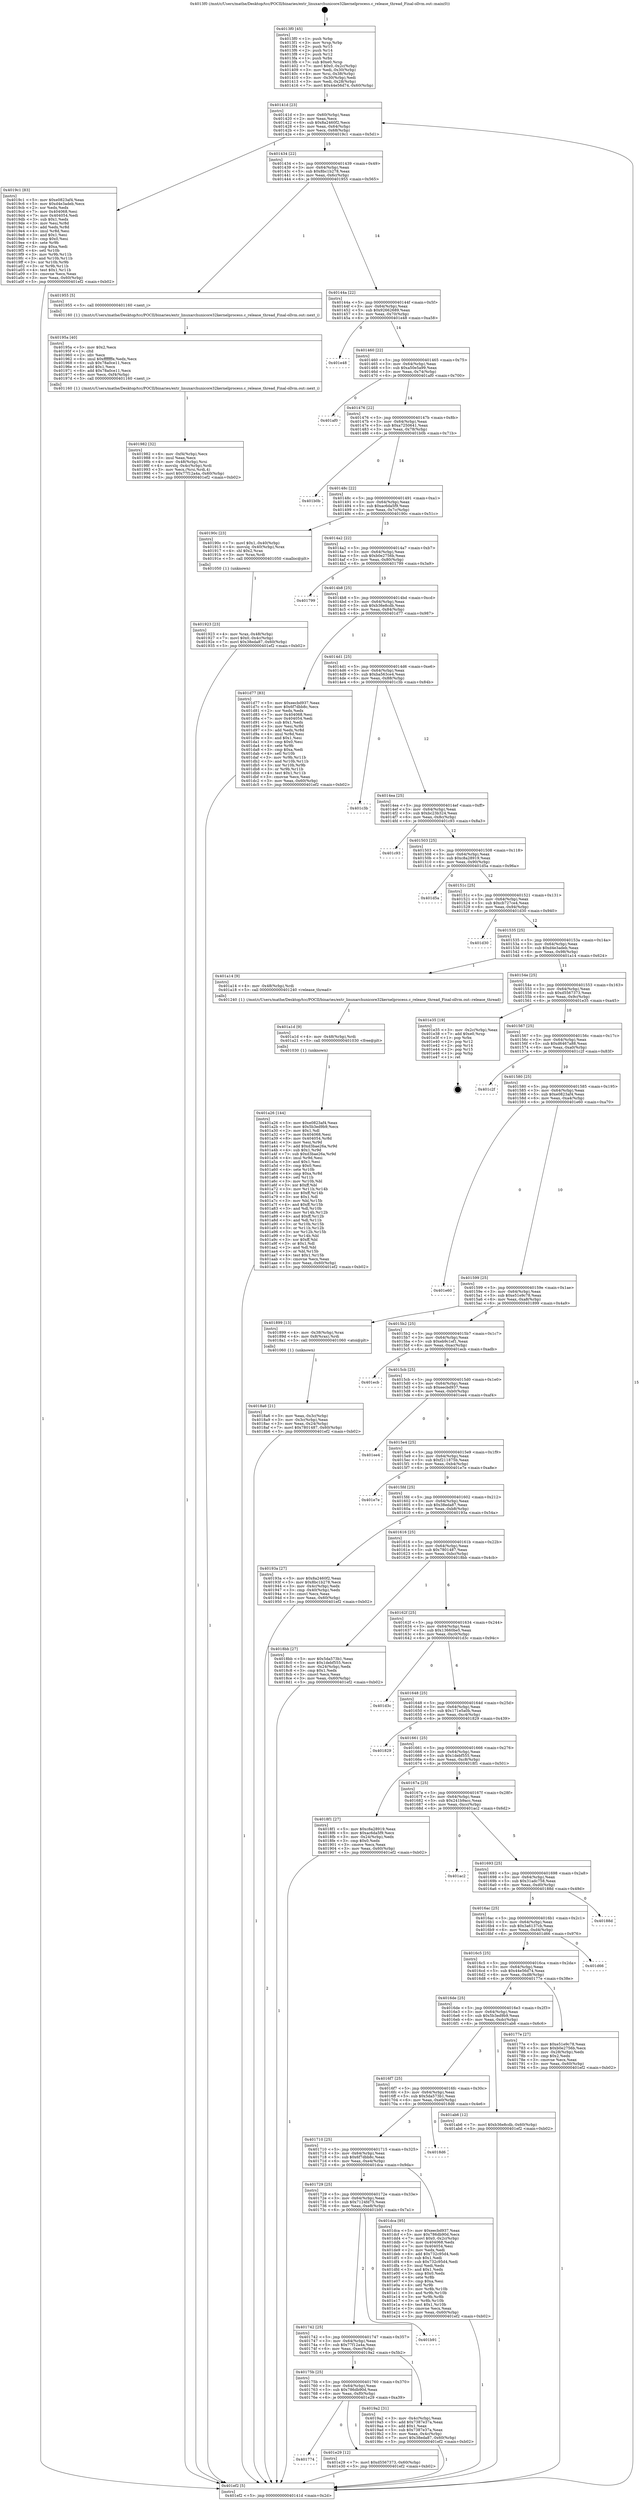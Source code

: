 digraph "0x4013f0" {
  label = "0x4013f0 (/mnt/c/Users/mathe/Desktop/tcc/POCII/binaries/extr_linuxarchunicore32kernelprocess.c_release_thread_Final-ollvm.out::main(0))"
  labelloc = "t"
  node[shape=record]

  Entry [label="",width=0.3,height=0.3,shape=circle,fillcolor=black,style=filled]
  "0x40141d" [label="{
     0x40141d [23]\l
     | [instrs]\l
     &nbsp;&nbsp;0x40141d \<+3\>: mov -0x60(%rbp),%eax\l
     &nbsp;&nbsp;0x401420 \<+2\>: mov %eax,%ecx\l
     &nbsp;&nbsp;0x401422 \<+6\>: sub $0x8a2460f2,%ecx\l
     &nbsp;&nbsp;0x401428 \<+3\>: mov %eax,-0x64(%rbp)\l
     &nbsp;&nbsp;0x40142b \<+3\>: mov %ecx,-0x68(%rbp)\l
     &nbsp;&nbsp;0x40142e \<+6\>: je 00000000004019c1 \<main+0x5d1\>\l
  }"]
  "0x4019c1" [label="{
     0x4019c1 [83]\l
     | [instrs]\l
     &nbsp;&nbsp;0x4019c1 \<+5\>: mov $0xe0823af4,%eax\l
     &nbsp;&nbsp;0x4019c6 \<+5\>: mov $0xd4e3adeb,%ecx\l
     &nbsp;&nbsp;0x4019cb \<+2\>: xor %edx,%edx\l
     &nbsp;&nbsp;0x4019cd \<+7\>: mov 0x404068,%esi\l
     &nbsp;&nbsp;0x4019d4 \<+7\>: mov 0x404054,%edi\l
     &nbsp;&nbsp;0x4019db \<+3\>: sub $0x1,%edx\l
     &nbsp;&nbsp;0x4019de \<+3\>: mov %esi,%r8d\l
     &nbsp;&nbsp;0x4019e1 \<+3\>: add %edx,%r8d\l
     &nbsp;&nbsp;0x4019e4 \<+4\>: imul %r8d,%esi\l
     &nbsp;&nbsp;0x4019e8 \<+3\>: and $0x1,%esi\l
     &nbsp;&nbsp;0x4019eb \<+3\>: cmp $0x0,%esi\l
     &nbsp;&nbsp;0x4019ee \<+4\>: sete %r9b\l
     &nbsp;&nbsp;0x4019f2 \<+3\>: cmp $0xa,%edi\l
     &nbsp;&nbsp;0x4019f5 \<+4\>: setl %r10b\l
     &nbsp;&nbsp;0x4019f9 \<+3\>: mov %r9b,%r11b\l
     &nbsp;&nbsp;0x4019fc \<+3\>: and %r10b,%r11b\l
     &nbsp;&nbsp;0x4019ff \<+3\>: xor %r10b,%r9b\l
     &nbsp;&nbsp;0x401a02 \<+3\>: or %r9b,%r11b\l
     &nbsp;&nbsp;0x401a05 \<+4\>: test $0x1,%r11b\l
     &nbsp;&nbsp;0x401a09 \<+3\>: cmovne %ecx,%eax\l
     &nbsp;&nbsp;0x401a0c \<+3\>: mov %eax,-0x60(%rbp)\l
     &nbsp;&nbsp;0x401a0f \<+5\>: jmp 0000000000401ef2 \<main+0xb02\>\l
  }"]
  "0x401434" [label="{
     0x401434 [22]\l
     | [instrs]\l
     &nbsp;&nbsp;0x401434 \<+5\>: jmp 0000000000401439 \<main+0x49\>\l
     &nbsp;&nbsp;0x401439 \<+3\>: mov -0x64(%rbp),%eax\l
     &nbsp;&nbsp;0x40143c \<+5\>: sub $0x8bc1b278,%eax\l
     &nbsp;&nbsp;0x401441 \<+3\>: mov %eax,-0x6c(%rbp)\l
     &nbsp;&nbsp;0x401444 \<+6\>: je 0000000000401955 \<main+0x565\>\l
  }"]
  Exit [label="",width=0.3,height=0.3,shape=circle,fillcolor=black,style=filled,peripheries=2]
  "0x401955" [label="{
     0x401955 [5]\l
     | [instrs]\l
     &nbsp;&nbsp;0x401955 \<+5\>: call 0000000000401160 \<next_i\>\l
     | [calls]\l
     &nbsp;&nbsp;0x401160 \{1\} (/mnt/c/Users/mathe/Desktop/tcc/POCII/binaries/extr_linuxarchunicore32kernelprocess.c_release_thread_Final-ollvm.out::next_i)\l
  }"]
  "0x40144a" [label="{
     0x40144a [22]\l
     | [instrs]\l
     &nbsp;&nbsp;0x40144a \<+5\>: jmp 000000000040144f \<main+0x5f\>\l
     &nbsp;&nbsp;0x40144f \<+3\>: mov -0x64(%rbp),%eax\l
     &nbsp;&nbsp;0x401452 \<+5\>: sub $0x92662689,%eax\l
     &nbsp;&nbsp;0x401457 \<+3\>: mov %eax,-0x70(%rbp)\l
     &nbsp;&nbsp;0x40145a \<+6\>: je 0000000000401e48 \<main+0xa58\>\l
  }"]
  "0x401774" [label="{
     0x401774\l
  }", style=dashed]
  "0x401e48" [label="{
     0x401e48\l
  }", style=dashed]
  "0x401460" [label="{
     0x401460 [22]\l
     | [instrs]\l
     &nbsp;&nbsp;0x401460 \<+5\>: jmp 0000000000401465 \<main+0x75\>\l
     &nbsp;&nbsp;0x401465 \<+3\>: mov -0x64(%rbp),%eax\l
     &nbsp;&nbsp;0x401468 \<+5\>: sub $0xa50e5a99,%eax\l
     &nbsp;&nbsp;0x40146d \<+3\>: mov %eax,-0x74(%rbp)\l
     &nbsp;&nbsp;0x401470 \<+6\>: je 0000000000401af0 \<main+0x700\>\l
  }"]
  "0x401e29" [label="{
     0x401e29 [12]\l
     | [instrs]\l
     &nbsp;&nbsp;0x401e29 \<+7\>: movl $0xd5567373,-0x60(%rbp)\l
     &nbsp;&nbsp;0x401e30 \<+5\>: jmp 0000000000401ef2 \<main+0xb02\>\l
  }"]
  "0x401af0" [label="{
     0x401af0\l
  }", style=dashed]
  "0x401476" [label="{
     0x401476 [22]\l
     | [instrs]\l
     &nbsp;&nbsp;0x401476 \<+5\>: jmp 000000000040147b \<main+0x8b\>\l
     &nbsp;&nbsp;0x40147b \<+3\>: mov -0x64(%rbp),%eax\l
     &nbsp;&nbsp;0x40147e \<+5\>: sub $0xa7250641,%eax\l
     &nbsp;&nbsp;0x401483 \<+3\>: mov %eax,-0x78(%rbp)\l
     &nbsp;&nbsp;0x401486 \<+6\>: je 0000000000401b0b \<main+0x71b\>\l
  }"]
  "0x401a26" [label="{
     0x401a26 [144]\l
     | [instrs]\l
     &nbsp;&nbsp;0x401a26 \<+5\>: mov $0xe0823af4,%eax\l
     &nbsp;&nbsp;0x401a2b \<+5\>: mov $0x5b3ed9b9,%ecx\l
     &nbsp;&nbsp;0x401a30 \<+2\>: mov $0x1,%dl\l
     &nbsp;&nbsp;0x401a32 \<+7\>: mov 0x404068,%esi\l
     &nbsp;&nbsp;0x401a39 \<+8\>: mov 0x404054,%r8d\l
     &nbsp;&nbsp;0x401a41 \<+3\>: mov %esi,%r9d\l
     &nbsp;&nbsp;0x401a44 \<+7\>: add $0xd3bae26a,%r9d\l
     &nbsp;&nbsp;0x401a4b \<+4\>: sub $0x1,%r9d\l
     &nbsp;&nbsp;0x401a4f \<+7\>: sub $0xd3bae26a,%r9d\l
     &nbsp;&nbsp;0x401a56 \<+4\>: imul %r9d,%esi\l
     &nbsp;&nbsp;0x401a5a \<+3\>: and $0x1,%esi\l
     &nbsp;&nbsp;0x401a5d \<+3\>: cmp $0x0,%esi\l
     &nbsp;&nbsp;0x401a60 \<+4\>: sete %r10b\l
     &nbsp;&nbsp;0x401a64 \<+4\>: cmp $0xa,%r8d\l
     &nbsp;&nbsp;0x401a68 \<+4\>: setl %r11b\l
     &nbsp;&nbsp;0x401a6c \<+3\>: mov %r10b,%bl\l
     &nbsp;&nbsp;0x401a6f \<+3\>: xor $0xff,%bl\l
     &nbsp;&nbsp;0x401a72 \<+3\>: mov %r11b,%r14b\l
     &nbsp;&nbsp;0x401a75 \<+4\>: xor $0xff,%r14b\l
     &nbsp;&nbsp;0x401a79 \<+3\>: xor $0x1,%dl\l
     &nbsp;&nbsp;0x401a7c \<+3\>: mov %bl,%r15b\l
     &nbsp;&nbsp;0x401a7f \<+4\>: and $0xff,%r15b\l
     &nbsp;&nbsp;0x401a83 \<+3\>: and %dl,%r10b\l
     &nbsp;&nbsp;0x401a86 \<+3\>: mov %r14b,%r12b\l
     &nbsp;&nbsp;0x401a89 \<+4\>: and $0xff,%r12b\l
     &nbsp;&nbsp;0x401a8d \<+3\>: and %dl,%r11b\l
     &nbsp;&nbsp;0x401a90 \<+3\>: or %r10b,%r15b\l
     &nbsp;&nbsp;0x401a93 \<+3\>: or %r11b,%r12b\l
     &nbsp;&nbsp;0x401a96 \<+3\>: xor %r12b,%r15b\l
     &nbsp;&nbsp;0x401a99 \<+3\>: or %r14b,%bl\l
     &nbsp;&nbsp;0x401a9c \<+3\>: xor $0xff,%bl\l
     &nbsp;&nbsp;0x401a9f \<+3\>: or $0x1,%dl\l
     &nbsp;&nbsp;0x401aa2 \<+2\>: and %dl,%bl\l
     &nbsp;&nbsp;0x401aa4 \<+3\>: or %bl,%r15b\l
     &nbsp;&nbsp;0x401aa7 \<+4\>: test $0x1,%r15b\l
     &nbsp;&nbsp;0x401aab \<+3\>: cmovne %ecx,%eax\l
     &nbsp;&nbsp;0x401aae \<+3\>: mov %eax,-0x60(%rbp)\l
     &nbsp;&nbsp;0x401ab1 \<+5\>: jmp 0000000000401ef2 \<main+0xb02\>\l
  }"]
  "0x401b0b" [label="{
     0x401b0b\l
  }", style=dashed]
  "0x40148c" [label="{
     0x40148c [22]\l
     | [instrs]\l
     &nbsp;&nbsp;0x40148c \<+5\>: jmp 0000000000401491 \<main+0xa1\>\l
     &nbsp;&nbsp;0x401491 \<+3\>: mov -0x64(%rbp),%eax\l
     &nbsp;&nbsp;0x401494 \<+5\>: sub $0xac6da5f9,%eax\l
     &nbsp;&nbsp;0x401499 \<+3\>: mov %eax,-0x7c(%rbp)\l
     &nbsp;&nbsp;0x40149c \<+6\>: je 000000000040190c \<main+0x51c\>\l
  }"]
  "0x401a1d" [label="{
     0x401a1d [9]\l
     | [instrs]\l
     &nbsp;&nbsp;0x401a1d \<+4\>: mov -0x48(%rbp),%rdi\l
     &nbsp;&nbsp;0x401a21 \<+5\>: call 0000000000401030 \<free@plt\>\l
     | [calls]\l
     &nbsp;&nbsp;0x401030 \{1\} (unknown)\l
  }"]
  "0x40190c" [label="{
     0x40190c [23]\l
     | [instrs]\l
     &nbsp;&nbsp;0x40190c \<+7\>: movl $0x1,-0x40(%rbp)\l
     &nbsp;&nbsp;0x401913 \<+4\>: movslq -0x40(%rbp),%rax\l
     &nbsp;&nbsp;0x401917 \<+4\>: shl $0x2,%rax\l
     &nbsp;&nbsp;0x40191b \<+3\>: mov %rax,%rdi\l
     &nbsp;&nbsp;0x40191e \<+5\>: call 0000000000401050 \<malloc@plt\>\l
     | [calls]\l
     &nbsp;&nbsp;0x401050 \{1\} (unknown)\l
  }"]
  "0x4014a2" [label="{
     0x4014a2 [22]\l
     | [instrs]\l
     &nbsp;&nbsp;0x4014a2 \<+5\>: jmp 00000000004014a7 \<main+0xb7\>\l
     &nbsp;&nbsp;0x4014a7 \<+3\>: mov -0x64(%rbp),%eax\l
     &nbsp;&nbsp;0x4014aa \<+5\>: sub $0xb0e2756b,%eax\l
     &nbsp;&nbsp;0x4014af \<+3\>: mov %eax,-0x80(%rbp)\l
     &nbsp;&nbsp;0x4014b2 \<+6\>: je 0000000000401799 \<main+0x3a9\>\l
  }"]
  "0x40175b" [label="{
     0x40175b [25]\l
     | [instrs]\l
     &nbsp;&nbsp;0x40175b \<+5\>: jmp 0000000000401760 \<main+0x370\>\l
     &nbsp;&nbsp;0x401760 \<+3\>: mov -0x64(%rbp),%eax\l
     &nbsp;&nbsp;0x401763 \<+5\>: sub $0x786db90d,%eax\l
     &nbsp;&nbsp;0x401768 \<+6\>: mov %eax,-0xf0(%rbp)\l
     &nbsp;&nbsp;0x40176e \<+6\>: je 0000000000401e29 \<main+0xa39\>\l
  }"]
  "0x401799" [label="{
     0x401799\l
  }", style=dashed]
  "0x4014b8" [label="{
     0x4014b8 [25]\l
     | [instrs]\l
     &nbsp;&nbsp;0x4014b8 \<+5\>: jmp 00000000004014bd \<main+0xcd\>\l
     &nbsp;&nbsp;0x4014bd \<+3\>: mov -0x64(%rbp),%eax\l
     &nbsp;&nbsp;0x4014c0 \<+5\>: sub $0xb36e8cdb,%eax\l
     &nbsp;&nbsp;0x4014c5 \<+6\>: mov %eax,-0x84(%rbp)\l
     &nbsp;&nbsp;0x4014cb \<+6\>: je 0000000000401d77 \<main+0x987\>\l
  }"]
  "0x4019a2" [label="{
     0x4019a2 [31]\l
     | [instrs]\l
     &nbsp;&nbsp;0x4019a2 \<+3\>: mov -0x4c(%rbp),%eax\l
     &nbsp;&nbsp;0x4019a5 \<+5\>: add $0x7387e37a,%eax\l
     &nbsp;&nbsp;0x4019aa \<+3\>: add $0x1,%eax\l
     &nbsp;&nbsp;0x4019ad \<+5\>: sub $0x7387e37a,%eax\l
     &nbsp;&nbsp;0x4019b2 \<+3\>: mov %eax,-0x4c(%rbp)\l
     &nbsp;&nbsp;0x4019b5 \<+7\>: movl $0x38eda87,-0x60(%rbp)\l
     &nbsp;&nbsp;0x4019bc \<+5\>: jmp 0000000000401ef2 \<main+0xb02\>\l
  }"]
  "0x401d77" [label="{
     0x401d77 [83]\l
     | [instrs]\l
     &nbsp;&nbsp;0x401d77 \<+5\>: mov $0xeecbd937,%eax\l
     &nbsp;&nbsp;0x401d7c \<+5\>: mov $0x6f7dbb8c,%ecx\l
     &nbsp;&nbsp;0x401d81 \<+2\>: xor %edx,%edx\l
     &nbsp;&nbsp;0x401d83 \<+7\>: mov 0x404068,%esi\l
     &nbsp;&nbsp;0x401d8a \<+7\>: mov 0x404054,%edi\l
     &nbsp;&nbsp;0x401d91 \<+3\>: sub $0x1,%edx\l
     &nbsp;&nbsp;0x401d94 \<+3\>: mov %esi,%r8d\l
     &nbsp;&nbsp;0x401d97 \<+3\>: add %edx,%r8d\l
     &nbsp;&nbsp;0x401d9a \<+4\>: imul %r8d,%esi\l
     &nbsp;&nbsp;0x401d9e \<+3\>: and $0x1,%esi\l
     &nbsp;&nbsp;0x401da1 \<+3\>: cmp $0x0,%esi\l
     &nbsp;&nbsp;0x401da4 \<+4\>: sete %r9b\l
     &nbsp;&nbsp;0x401da8 \<+3\>: cmp $0xa,%edi\l
     &nbsp;&nbsp;0x401dab \<+4\>: setl %r10b\l
     &nbsp;&nbsp;0x401daf \<+3\>: mov %r9b,%r11b\l
     &nbsp;&nbsp;0x401db2 \<+3\>: and %r10b,%r11b\l
     &nbsp;&nbsp;0x401db5 \<+3\>: xor %r10b,%r9b\l
     &nbsp;&nbsp;0x401db8 \<+3\>: or %r9b,%r11b\l
     &nbsp;&nbsp;0x401dbb \<+4\>: test $0x1,%r11b\l
     &nbsp;&nbsp;0x401dbf \<+3\>: cmovne %ecx,%eax\l
     &nbsp;&nbsp;0x401dc2 \<+3\>: mov %eax,-0x60(%rbp)\l
     &nbsp;&nbsp;0x401dc5 \<+5\>: jmp 0000000000401ef2 \<main+0xb02\>\l
  }"]
  "0x4014d1" [label="{
     0x4014d1 [25]\l
     | [instrs]\l
     &nbsp;&nbsp;0x4014d1 \<+5\>: jmp 00000000004014d6 \<main+0xe6\>\l
     &nbsp;&nbsp;0x4014d6 \<+3\>: mov -0x64(%rbp),%eax\l
     &nbsp;&nbsp;0x4014d9 \<+5\>: sub $0xba563ce4,%eax\l
     &nbsp;&nbsp;0x4014de \<+6\>: mov %eax,-0x88(%rbp)\l
     &nbsp;&nbsp;0x4014e4 \<+6\>: je 0000000000401c3b \<main+0x84b\>\l
  }"]
  "0x401742" [label="{
     0x401742 [25]\l
     | [instrs]\l
     &nbsp;&nbsp;0x401742 \<+5\>: jmp 0000000000401747 \<main+0x357\>\l
     &nbsp;&nbsp;0x401747 \<+3\>: mov -0x64(%rbp),%eax\l
     &nbsp;&nbsp;0x40174a \<+5\>: sub $0x77f12a4a,%eax\l
     &nbsp;&nbsp;0x40174f \<+6\>: mov %eax,-0xec(%rbp)\l
     &nbsp;&nbsp;0x401755 \<+6\>: je 00000000004019a2 \<main+0x5b2\>\l
  }"]
  "0x401c3b" [label="{
     0x401c3b\l
  }", style=dashed]
  "0x4014ea" [label="{
     0x4014ea [25]\l
     | [instrs]\l
     &nbsp;&nbsp;0x4014ea \<+5\>: jmp 00000000004014ef \<main+0xff\>\l
     &nbsp;&nbsp;0x4014ef \<+3\>: mov -0x64(%rbp),%eax\l
     &nbsp;&nbsp;0x4014f2 \<+5\>: sub $0xbc23b324,%eax\l
     &nbsp;&nbsp;0x4014f7 \<+6\>: mov %eax,-0x8c(%rbp)\l
     &nbsp;&nbsp;0x4014fd \<+6\>: je 0000000000401c93 \<main+0x8a3\>\l
  }"]
  "0x401b91" [label="{
     0x401b91\l
  }", style=dashed]
  "0x401c93" [label="{
     0x401c93\l
  }", style=dashed]
  "0x401503" [label="{
     0x401503 [25]\l
     | [instrs]\l
     &nbsp;&nbsp;0x401503 \<+5\>: jmp 0000000000401508 \<main+0x118\>\l
     &nbsp;&nbsp;0x401508 \<+3\>: mov -0x64(%rbp),%eax\l
     &nbsp;&nbsp;0x40150b \<+5\>: sub $0xc8a28919,%eax\l
     &nbsp;&nbsp;0x401510 \<+6\>: mov %eax,-0x90(%rbp)\l
     &nbsp;&nbsp;0x401516 \<+6\>: je 0000000000401d5a \<main+0x96a\>\l
  }"]
  "0x401729" [label="{
     0x401729 [25]\l
     | [instrs]\l
     &nbsp;&nbsp;0x401729 \<+5\>: jmp 000000000040172e \<main+0x33e\>\l
     &nbsp;&nbsp;0x40172e \<+3\>: mov -0x64(%rbp),%eax\l
     &nbsp;&nbsp;0x401731 \<+5\>: sub $0x7124fd75,%eax\l
     &nbsp;&nbsp;0x401736 \<+6\>: mov %eax,-0xe8(%rbp)\l
     &nbsp;&nbsp;0x40173c \<+6\>: je 0000000000401b91 \<main+0x7a1\>\l
  }"]
  "0x401d5a" [label="{
     0x401d5a\l
  }", style=dashed]
  "0x40151c" [label="{
     0x40151c [25]\l
     | [instrs]\l
     &nbsp;&nbsp;0x40151c \<+5\>: jmp 0000000000401521 \<main+0x131\>\l
     &nbsp;&nbsp;0x401521 \<+3\>: mov -0x64(%rbp),%eax\l
     &nbsp;&nbsp;0x401524 \<+5\>: sub $0xcb727ce4,%eax\l
     &nbsp;&nbsp;0x401529 \<+6\>: mov %eax,-0x94(%rbp)\l
     &nbsp;&nbsp;0x40152f \<+6\>: je 0000000000401d30 \<main+0x940\>\l
  }"]
  "0x401dca" [label="{
     0x401dca [95]\l
     | [instrs]\l
     &nbsp;&nbsp;0x401dca \<+5\>: mov $0xeecbd937,%eax\l
     &nbsp;&nbsp;0x401dcf \<+5\>: mov $0x786db90d,%ecx\l
     &nbsp;&nbsp;0x401dd4 \<+7\>: movl $0x0,-0x2c(%rbp)\l
     &nbsp;&nbsp;0x401ddb \<+7\>: mov 0x404068,%edx\l
     &nbsp;&nbsp;0x401de2 \<+7\>: mov 0x404054,%esi\l
     &nbsp;&nbsp;0x401de9 \<+2\>: mov %edx,%edi\l
     &nbsp;&nbsp;0x401deb \<+6\>: add $0x732c95d4,%edi\l
     &nbsp;&nbsp;0x401df1 \<+3\>: sub $0x1,%edi\l
     &nbsp;&nbsp;0x401df4 \<+6\>: sub $0x732c95d4,%edi\l
     &nbsp;&nbsp;0x401dfa \<+3\>: imul %edi,%edx\l
     &nbsp;&nbsp;0x401dfd \<+3\>: and $0x1,%edx\l
     &nbsp;&nbsp;0x401e00 \<+3\>: cmp $0x0,%edx\l
     &nbsp;&nbsp;0x401e03 \<+4\>: sete %r8b\l
     &nbsp;&nbsp;0x401e07 \<+3\>: cmp $0xa,%esi\l
     &nbsp;&nbsp;0x401e0a \<+4\>: setl %r9b\l
     &nbsp;&nbsp;0x401e0e \<+3\>: mov %r8b,%r10b\l
     &nbsp;&nbsp;0x401e11 \<+3\>: and %r9b,%r10b\l
     &nbsp;&nbsp;0x401e14 \<+3\>: xor %r9b,%r8b\l
     &nbsp;&nbsp;0x401e17 \<+3\>: or %r8b,%r10b\l
     &nbsp;&nbsp;0x401e1a \<+4\>: test $0x1,%r10b\l
     &nbsp;&nbsp;0x401e1e \<+3\>: cmovne %ecx,%eax\l
     &nbsp;&nbsp;0x401e21 \<+3\>: mov %eax,-0x60(%rbp)\l
     &nbsp;&nbsp;0x401e24 \<+5\>: jmp 0000000000401ef2 \<main+0xb02\>\l
  }"]
  "0x401d30" [label="{
     0x401d30\l
  }", style=dashed]
  "0x401535" [label="{
     0x401535 [25]\l
     | [instrs]\l
     &nbsp;&nbsp;0x401535 \<+5\>: jmp 000000000040153a \<main+0x14a\>\l
     &nbsp;&nbsp;0x40153a \<+3\>: mov -0x64(%rbp),%eax\l
     &nbsp;&nbsp;0x40153d \<+5\>: sub $0xd4e3adeb,%eax\l
     &nbsp;&nbsp;0x401542 \<+6\>: mov %eax,-0x98(%rbp)\l
     &nbsp;&nbsp;0x401548 \<+6\>: je 0000000000401a14 \<main+0x624\>\l
  }"]
  "0x401710" [label="{
     0x401710 [25]\l
     | [instrs]\l
     &nbsp;&nbsp;0x401710 \<+5\>: jmp 0000000000401715 \<main+0x325\>\l
     &nbsp;&nbsp;0x401715 \<+3\>: mov -0x64(%rbp),%eax\l
     &nbsp;&nbsp;0x401718 \<+5\>: sub $0x6f7dbb8c,%eax\l
     &nbsp;&nbsp;0x40171d \<+6\>: mov %eax,-0xe4(%rbp)\l
     &nbsp;&nbsp;0x401723 \<+6\>: je 0000000000401dca \<main+0x9da\>\l
  }"]
  "0x401a14" [label="{
     0x401a14 [9]\l
     | [instrs]\l
     &nbsp;&nbsp;0x401a14 \<+4\>: mov -0x48(%rbp),%rdi\l
     &nbsp;&nbsp;0x401a18 \<+5\>: call 0000000000401240 \<release_thread\>\l
     | [calls]\l
     &nbsp;&nbsp;0x401240 \{1\} (/mnt/c/Users/mathe/Desktop/tcc/POCII/binaries/extr_linuxarchunicore32kernelprocess.c_release_thread_Final-ollvm.out::release_thread)\l
  }"]
  "0x40154e" [label="{
     0x40154e [25]\l
     | [instrs]\l
     &nbsp;&nbsp;0x40154e \<+5\>: jmp 0000000000401553 \<main+0x163\>\l
     &nbsp;&nbsp;0x401553 \<+3\>: mov -0x64(%rbp),%eax\l
     &nbsp;&nbsp;0x401556 \<+5\>: sub $0xd5567373,%eax\l
     &nbsp;&nbsp;0x40155b \<+6\>: mov %eax,-0x9c(%rbp)\l
     &nbsp;&nbsp;0x401561 \<+6\>: je 0000000000401e35 \<main+0xa45\>\l
  }"]
  "0x4018d6" [label="{
     0x4018d6\l
  }", style=dashed]
  "0x401e35" [label="{
     0x401e35 [19]\l
     | [instrs]\l
     &nbsp;&nbsp;0x401e35 \<+3\>: mov -0x2c(%rbp),%eax\l
     &nbsp;&nbsp;0x401e38 \<+7\>: add $0xe0,%rsp\l
     &nbsp;&nbsp;0x401e3f \<+1\>: pop %rbx\l
     &nbsp;&nbsp;0x401e40 \<+2\>: pop %r12\l
     &nbsp;&nbsp;0x401e42 \<+2\>: pop %r14\l
     &nbsp;&nbsp;0x401e44 \<+2\>: pop %r15\l
     &nbsp;&nbsp;0x401e46 \<+1\>: pop %rbp\l
     &nbsp;&nbsp;0x401e47 \<+1\>: ret\l
  }"]
  "0x401567" [label="{
     0x401567 [25]\l
     | [instrs]\l
     &nbsp;&nbsp;0x401567 \<+5\>: jmp 000000000040156c \<main+0x17c\>\l
     &nbsp;&nbsp;0x40156c \<+3\>: mov -0x64(%rbp),%eax\l
     &nbsp;&nbsp;0x40156f \<+5\>: sub $0xd6467a88,%eax\l
     &nbsp;&nbsp;0x401574 \<+6\>: mov %eax,-0xa0(%rbp)\l
     &nbsp;&nbsp;0x40157a \<+6\>: je 0000000000401c2f \<main+0x83f\>\l
  }"]
  "0x4016f7" [label="{
     0x4016f7 [25]\l
     | [instrs]\l
     &nbsp;&nbsp;0x4016f7 \<+5\>: jmp 00000000004016fc \<main+0x30c\>\l
     &nbsp;&nbsp;0x4016fc \<+3\>: mov -0x64(%rbp),%eax\l
     &nbsp;&nbsp;0x4016ff \<+5\>: sub $0x5da573b1,%eax\l
     &nbsp;&nbsp;0x401704 \<+6\>: mov %eax,-0xe0(%rbp)\l
     &nbsp;&nbsp;0x40170a \<+6\>: je 00000000004018d6 \<main+0x4e6\>\l
  }"]
  "0x401c2f" [label="{
     0x401c2f\l
  }", style=dashed]
  "0x401580" [label="{
     0x401580 [25]\l
     | [instrs]\l
     &nbsp;&nbsp;0x401580 \<+5\>: jmp 0000000000401585 \<main+0x195\>\l
     &nbsp;&nbsp;0x401585 \<+3\>: mov -0x64(%rbp),%eax\l
     &nbsp;&nbsp;0x401588 \<+5\>: sub $0xe0823af4,%eax\l
     &nbsp;&nbsp;0x40158d \<+6\>: mov %eax,-0xa4(%rbp)\l
     &nbsp;&nbsp;0x401593 \<+6\>: je 0000000000401e60 \<main+0xa70\>\l
  }"]
  "0x401ab6" [label="{
     0x401ab6 [12]\l
     | [instrs]\l
     &nbsp;&nbsp;0x401ab6 \<+7\>: movl $0xb36e8cdb,-0x60(%rbp)\l
     &nbsp;&nbsp;0x401abd \<+5\>: jmp 0000000000401ef2 \<main+0xb02\>\l
  }"]
  "0x401e60" [label="{
     0x401e60\l
  }", style=dashed]
  "0x401599" [label="{
     0x401599 [25]\l
     | [instrs]\l
     &nbsp;&nbsp;0x401599 \<+5\>: jmp 000000000040159e \<main+0x1ae\>\l
     &nbsp;&nbsp;0x40159e \<+3\>: mov -0x64(%rbp),%eax\l
     &nbsp;&nbsp;0x4015a1 \<+5\>: sub $0xe51e9c78,%eax\l
     &nbsp;&nbsp;0x4015a6 \<+6\>: mov %eax,-0xa8(%rbp)\l
     &nbsp;&nbsp;0x4015ac \<+6\>: je 0000000000401899 \<main+0x4a9\>\l
  }"]
  "0x401982" [label="{
     0x401982 [32]\l
     | [instrs]\l
     &nbsp;&nbsp;0x401982 \<+6\>: mov -0xf4(%rbp),%ecx\l
     &nbsp;&nbsp;0x401988 \<+3\>: imul %eax,%ecx\l
     &nbsp;&nbsp;0x40198b \<+4\>: mov -0x48(%rbp),%rsi\l
     &nbsp;&nbsp;0x40198f \<+4\>: movslq -0x4c(%rbp),%rdi\l
     &nbsp;&nbsp;0x401993 \<+3\>: mov %ecx,(%rsi,%rdi,4)\l
     &nbsp;&nbsp;0x401996 \<+7\>: movl $0x77f12a4a,-0x60(%rbp)\l
     &nbsp;&nbsp;0x40199d \<+5\>: jmp 0000000000401ef2 \<main+0xb02\>\l
  }"]
  "0x401899" [label="{
     0x401899 [13]\l
     | [instrs]\l
     &nbsp;&nbsp;0x401899 \<+4\>: mov -0x38(%rbp),%rax\l
     &nbsp;&nbsp;0x40189d \<+4\>: mov 0x8(%rax),%rdi\l
     &nbsp;&nbsp;0x4018a1 \<+5\>: call 0000000000401060 \<atoi@plt\>\l
     | [calls]\l
     &nbsp;&nbsp;0x401060 \{1\} (unknown)\l
  }"]
  "0x4015b2" [label="{
     0x4015b2 [25]\l
     | [instrs]\l
     &nbsp;&nbsp;0x4015b2 \<+5\>: jmp 00000000004015b7 \<main+0x1c7\>\l
     &nbsp;&nbsp;0x4015b7 \<+3\>: mov -0x64(%rbp),%eax\l
     &nbsp;&nbsp;0x4015ba \<+5\>: sub $0xeb9c1ef1,%eax\l
     &nbsp;&nbsp;0x4015bf \<+6\>: mov %eax,-0xac(%rbp)\l
     &nbsp;&nbsp;0x4015c5 \<+6\>: je 0000000000401ecb \<main+0xadb\>\l
  }"]
  "0x40195a" [label="{
     0x40195a [40]\l
     | [instrs]\l
     &nbsp;&nbsp;0x40195a \<+5\>: mov $0x2,%ecx\l
     &nbsp;&nbsp;0x40195f \<+1\>: cltd\l
     &nbsp;&nbsp;0x401960 \<+2\>: idiv %ecx\l
     &nbsp;&nbsp;0x401962 \<+6\>: imul $0xfffffffe,%edx,%ecx\l
     &nbsp;&nbsp;0x401968 \<+6\>: sub $0x78a0ce11,%ecx\l
     &nbsp;&nbsp;0x40196e \<+3\>: add $0x1,%ecx\l
     &nbsp;&nbsp;0x401971 \<+6\>: add $0x78a0ce11,%ecx\l
     &nbsp;&nbsp;0x401977 \<+6\>: mov %ecx,-0xf4(%rbp)\l
     &nbsp;&nbsp;0x40197d \<+5\>: call 0000000000401160 \<next_i\>\l
     | [calls]\l
     &nbsp;&nbsp;0x401160 \{1\} (/mnt/c/Users/mathe/Desktop/tcc/POCII/binaries/extr_linuxarchunicore32kernelprocess.c_release_thread_Final-ollvm.out::next_i)\l
  }"]
  "0x401ecb" [label="{
     0x401ecb\l
  }", style=dashed]
  "0x4015cb" [label="{
     0x4015cb [25]\l
     | [instrs]\l
     &nbsp;&nbsp;0x4015cb \<+5\>: jmp 00000000004015d0 \<main+0x1e0\>\l
     &nbsp;&nbsp;0x4015d0 \<+3\>: mov -0x64(%rbp),%eax\l
     &nbsp;&nbsp;0x4015d3 \<+5\>: sub $0xeecbd937,%eax\l
     &nbsp;&nbsp;0x4015d8 \<+6\>: mov %eax,-0xb0(%rbp)\l
     &nbsp;&nbsp;0x4015de \<+6\>: je 0000000000401ee4 \<main+0xaf4\>\l
  }"]
  "0x401923" [label="{
     0x401923 [23]\l
     | [instrs]\l
     &nbsp;&nbsp;0x401923 \<+4\>: mov %rax,-0x48(%rbp)\l
     &nbsp;&nbsp;0x401927 \<+7\>: movl $0x0,-0x4c(%rbp)\l
     &nbsp;&nbsp;0x40192e \<+7\>: movl $0x38eda87,-0x60(%rbp)\l
     &nbsp;&nbsp;0x401935 \<+5\>: jmp 0000000000401ef2 \<main+0xb02\>\l
  }"]
  "0x401ee4" [label="{
     0x401ee4\l
  }", style=dashed]
  "0x4015e4" [label="{
     0x4015e4 [25]\l
     | [instrs]\l
     &nbsp;&nbsp;0x4015e4 \<+5\>: jmp 00000000004015e9 \<main+0x1f9\>\l
     &nbsp;&nbsp;0x4015e9 \<+3\>: mov -0x64(%rbp),%eax\l
     &nbsp;&nbsp;0x4015ec \<+5\>: sub $0xf211875b,%eax\l
     &nbsp;&nbsp;0x4015f1 \<+6\>: mov %eax,-0xb4(%rbp)\l
     &nbsp;&nbsp;0x4015f7 \<+6\>: je 0000000000401e7e \<main+0xa8e\>\l
  }"]
  "0x4018a6" [label="{
     0x4018a6 [21]\l
     | [instrs]\l
     &nbsp;&nbsp;0x4018a6 \<+3\>: mov %eax,-0x3c(%rbp)\l
     &nbsp;&nbsp;0x4018a9 \<+3\>: mov -0x3c(%rbp),%eax\l
     &nbsp;&nbsp;0x4018ac \<+3\>: mov %eax,-0x24(%rbp)\l
     &nbsp;&nbsp;0x4018af \<+7\>: movl $0x7801487,-0x60(%rbp)\l
     &nbsp;&nbsp;0x4018b6 \<+5\>: jmp 0000000000401ef2 \<main+0xb02\>\l
  }"]
  "0x401e7e" [label="{
     0x401e7e\l
  }", style=dashed]
  "0x4015fd" [label="{
     0x4015fd [25]\l
     | [instrs]\l
     &nbsp;&nbsp;0x4015fd \<+5\>: jmp 0000000000401602 \<main+0x212\>\l
     &nbsp;&nbsp;0x401602 \<+3\>: mov -0x64(%rbp),%eax\l
     &nbsp;&nbsp;0x401605 \<+5\>: sub $0x38eda87,%eax\l
     &nbsp;&nbsp;0x40160a \<+6\>: mov %eax,-0xb8(%rbp)\l
     &nbsp;&nbsp;0x401610 \<+6\>: je 000000000040193a \<main+0x54a\>\l
  }"]
  "0x4013f0" [label="{
     0x4013f0 [45]\l
     | [instrs]\l
     &nbsp;&nbsp;0x4013f0 \<+1\>: push %rbp\l
     &nbsp;&nbsp;0x4013f1 \<+3\>: mov %rsp,%rbp\l
     &nbsp;&nbsp;0x4013f4 \<+2\>: push %r15\l
     &nbsp;&nbsp;0x4013f6 \<+2\>: push %r14\l
     &nbsp;&nbsp;0x4013f8 \<+2\>: push %r12\l
     &nbsp;&nbsp;0x4013fa \<+1\>: push %rbx\l
     &nbsp;&nbsp;0x4013fb \<+7\>: sub $0xe0,%rsp\l
     &nbsp;&nbsp;0x401402 \<+7\>: movl $0x0,-0x2c(%rbp)\l
     &nbsp;&nbsp;0x401409 \<+3\>: mov %edi,-0x30(%rbp)\l
     &nbsp;&nbsp;0x40140c \<+4\>: mov %rsi,-0x38(%rbp)\l
     &nbsp;&nbsp;0x401410 \<+3\>: mov -0x30(%rbp),%edi\l
     &nbsp;&nbsp;0x401413 \<+3\>: mov %edi,-0x28(%rbp)\l
     &nbsp;&nbsp;0x401416 \<+7\>: movl $0x44e56d74,-0x60(%rbp)\l
  }"]
  "0x40193a" [label="{
     0x40193a [27]\l
     | [instrs]\l
     &nbsp;&nbsp;0x40193a \<+5\>: mov $0x8a2460f2,%eax\l
     &nbsp;&nbsp;0x40193f \<+5\>: mov $0x8bc1b278,%ecx\l
     &nbsp;&nbsp;0x401944 \<+3\>: mov -0x4c(%rbp),%edx\l
     &nbsp;&nbsp;0x401947 \<+3\>: cmp -0x40(%rbp),%edx\l
     &nbsp;&nbsp;0x40194a \<+3\>: cmovl %ecx,%eax\l
     &nbsp;&nbsp;0x40194d \<+3\>: mov %eax,-0x60(%rbp)\l
     &nbsp;&nbsp;0x401950 \<+5\>: jmp 0000000000401ef2 \<main+0xb02\>\l
  }"]
  "0x401616" [label="{
     0x401616 [25]\l
     | [instrs]\l
     &nbsp;&nbsp;0x401616 \<+5\>: jmp 000000000040161b \<main+0x22b\>\l
     &nbsp;&nbsp;0x40161b \<+3\>: mov -0x64(%rbp),%eax\l
     &nbsp;&nbsp;0x40161e \<+5\>: sub $0x7801487,%eax\l
     &nbsp;&nbsp;0x401623 \<+6\>: mov %eax,-0xbc(%rbp)\l
     &nbsp;&nbsp;0x401629 \<+6\>: je 00000000004018bb \<main+0x4cb\>\l
  }"]
  "0x401ef2" [label="{
     0x401ef2 [5]\l
     | [instrs]\l
     &nbsp;&nbsp;0x401ef2 \<+5\>: jmp 000000000040141d \<main+0x2d\>\l
  }"]
  "0x4018bb" [label="{
     0x4018bb [27]\l
     | [instrs]\l
     &nbsp;&nbsp;0x4018bb \<+5\>: mov $0x5da573b1,%eax\l
     &nbsp;&nbsp;0x4018c0 \<+5\>: mov $0x1debf555,%ecx\l
     &nbsp;&nbsp;0x4018c5 \<+3\>: mov -0x24(%rbp),%edx\l
     &nbsp;&nbsp;0x4018c8 \<+3\>: cmp $0x1,%edx\l
     &nbsp;&nbsp;0x4018cb \<+3\>: cmovl %ecx,%eax\l
     &nbsp;&nbsp;0x4018ce \<+3\>: mov %eax,-0x60(%rbp)\l
     &nbsp;&nbsp;0x4018d1 \<+5\>: jmp 0000000000401ef2 \<main+0xb02\>\l
  }"]
  "0x40162f" [label="{
     0x40162f [25]\l
     | [instrs]\l
     &nbsp;&nbsp;0x40162f \<+5\>: jmp 0000000000401634 \<main+0x244\>\l
     &nbsp;&nbsp;0x401634 \<+3\>: mov -0x64(%rbp),%eax\l
     &nbsp;&nbsp;0x401637 \<+5\>: sub $0x13660be5,%eax\l
     &nbsp;&nbsp;0x40163c \<+6\>: mov %eax,-0xc0(%rbp)\l
     &nbsp;&nbsp;0x401642 \<+6\>: je 0000000000401d3c \<main+0x94c\>\l
  }"]
  "0x4016de" [label="{
     0x4016de [25]\l
     | [instrs]\l
     &nbsp;&nbsp;0x4016de \<+5\>: jmp 00000000004016e3 \<main+0x2f3\>\l
     &nbsp;&nbsp;0x4016e3 \<+3\>: mov -0x64(%rbp),%eax\l
     &nbsp;&nbsp;0x4016e6 \<+5\>: sub $0x5b3ed9b9,%eax\l
     &nbsp;&nbsp;0x4016eb \<+6\>: mov %eax,-0xdc(%rbp)\l
     &nbsp;&nbsp;0x4016f1 \<+6\>: je 0000000000401ab6 \<main+0x6c6\>\l
  }"]
  "0x401d3c" [label="{
     0x401d3c\l
  }", style=dashed]
  "0x401648" [label="{
     0x401648 [25]\l
     | [instrs]\l
     &nbsp;&nbsp;0x401648 \<+5\>: jmp 000000000040164d \<main+0x25d\>\l
     &nbsp;&nbsp;0x40164d \<+3\>: mov -0x64(%rbp),%eax\l
     &nbsp;&nbsp;0x401650 \<+5\>: sub $0x171e5a0b,%eax\l
     &nbsp;&nbsp;0x401655 \<+6\>: mov %eax,-0xc4(%rbp)\l
     &nbsp;&nbsp;0x40165b \<+6\>: je 0000000000401829 \<main+0x439\>\l
  }"]
  "0x40177e" [label="{
     0x40177e [27]\l
     | [instrs]\l
     &nbsp;&nbsp;0x40177e \<+5\>: mov $0xe51e9c78,%eax\l
     &nbsp;&nbsp;0x401783 \<+5\>: mov $0xb0e2756b,%ecx\l
     &nbsp;&nbsp;0x401788 \<+3\>: mov -0x28(%rbp),%edx\l
     &nbsp;&nbsp;0x40178b \<+3\>: cmp $0x2,%edx\l
     &nbsp;&nbsp;0x40178e \<+3\>: cmovne %ecx,%eax\l
     &nbsp;&nbsp;0x401791 \<+3\>: mov %eax,-0x60(%rbp)\l
     &nbsp;&nbsp;0x401794 \<+5\>: jmp 0000000000401ef2 \<main+0xb02\>\l
  }"]
  "0x401829" [label="{
     0x401829\l
  }", style=dashed]
  "0x401661" [label="{
     0x401661 [25]\l
     | [instrs]\l
     &nbsp;&nbsp;0x401661 \<+5\>: jmp 0000000000401666 \<main+0x276\>\l
     &nbsp;&nbsp;0x401666 \<+3\>: mov -0x64(%rbp),%eax\l
     &nbsp;&nbsp;0x401669 \<+5\>: sub $0x1debf555,%eax\l
     &nbsp;&nbsp;0x40166e \<+6\>: mov %eax,-0xc8(%rbp)\l
     &nbsp;&nbsp;0x401674 \<+6\>: je 00000000004018f1 \<main+0x501\>\l
  }"]
  "0x4016c5" [label="{
     0x4016c5 [25]\l
     | [instrs]\l
     &nbsp;&nbsp;0x4016c5 \<+5\>: jmp 00000000004016ca \<main+0x2da\>\l
     &nbsp;&nbsp;0x4016ca \<+3\>: mov -0x64(%rbp),%eax\l
     &nbsp;&nbsp;0x4016cd \<+5\>: sub $0x44e56d74,%eax\l
     &nbsp;&nbsp;0x4016d2 \<+6\>: mov %eax,-0xd8(%rbp)\l
     &nbsp;&nbsp;0x4016d8 \<+6\>: je 000000000040177e \<main+0x38e\>\l
  }"]
  "0x4018f1" [label="{
     0x4018f1 [27]\l
     | [instrs]\l
     &nbsp;&nbsp;0x4018f1 \<+5\>: mov $0xc8a28919,%eax\l
     &nbsp;&nbsp;0x4018f6 \<+5\>: mov $0xac6da5f9,%ecx\l
     &nbsp;&nbsp;0x4018fb \<+3\>: mov -0x24(%rbp),%edx\l
     &nbsp;&nbsp;0x4018fe \<+3\>: cmp $0x0,%edx\l
     &nbsp;&nbsp;0x401901 \<+3\>: cmove %ecx,%eax\l
     &nbsp;&nbsp;0x401904 \<+3\>: mov %eax,-0x60(%rbp)\l
     &nbsp;&nbsp;0x401907 \<+5\>: jmp 0000000000401ef2 \<main+0xb02\>\l
  }"]
  "0x40167a" [label="{
     0x40167a [25]\l
     | [instrs]\l
     &nbsp;&nbsp;0x40167a \<+5\>: jmp 000000000040167f \<main+0x28f\>\l
     &nbsp;&nbsp;0x40167f \<+3\>: mov -0x64(%rbp),%eax\l
     &nbsp;&nbsp;0x401682 \<+5\>: sub $0x241b9acc,%eax\l
     &nbsp;&nbsp;0x401687 \<+6\>: mov %eax,-0xcc(%rbp)\l
     &nbsp;&nbsp;0x40168d \<+6\>: je 0000000000401ac2 \<main+0x6d2\>\l
  }"]
  "0x401d66" [label="{
     0x401d66\l
  }", style=dashed]
  "0x401ac2" [label="{
     0x401ac2\l
  }", style=dashed]
  "0x401693" [label="{
     0x401693 [25]\l
     | [instrs]\l
     &nbsp;&nbsp;0x401693 \<+5\>: jmp 0000000000401698 \<main+0x2a8\>\l
     &nbsp;&nbsp;0x401698 \<+3\>: mov -0x64(%rbp),%eax\l
     &nbsp;&nbsp;0x40169b \<+5\>: sub $0x31adc758,%eax\l
     &nbsp;&nbsp;0x4016a0 \<+6\>: mov %eax,-0xd0(%rbp)\l
     &nbsp;&nbsp;0x4016a6 \<+6\>: je 000000000040188d \<main+0x49d\>\l
  }"]
  "0x4016ac" [label="{
     0x4016ac [25]\l
     | [instrs]\l
     &nbsp;&nbsp;0x4016ac \<+5\>: jmp 00000000004016b1 \<main+0x2c1\>\l
     &nbsp;&nbsp;0x4016b1 \<+3\>: mov -0x64(%rbp),%eax\l
     &nbsp;&nbsp;0x4016b4 \<+5\>: sub $0x3a6137cb,%eax\l
     &nbsp;&nbsp;0x4016b9 \<+6\>: mov %eax,-0xd4(%rbp)\l
     &nbsp;&nbsp;0x4016bf \<+6\>: je 0000000000401d66 \<main+0x976\>\l
  }"]
  "0x40188d" [label="{
     0x40188d\l
  }", style=dashed]
  Entry -> "0x4013f0" [label=" 1"]
  "0x40141d" -> "0x4019c1" [label=" 1"]
  "0x40141d" -> "0x401434" [label=" 15"]
  "0x401e35" -> Exit [label=" 1"]
  "0x401434" -> "0x401955" [label=" 1"]
  "0x401434" -> "0x40144a" [label=" 14"]
  "0x401e29" -> "0x401ef2" [label=" 1"]
  "0x40144a" -> "0x401e48" [label=" 0"]
  "0x40144a" -> "0x401460" [label=" 14"]
  "0x40175b" -> "0x401774" [label=" 0"]
  "0x401460" -> "0x401af0" [label=" 0"]
  "0x401460" -> "0x401476" [label=" 14"]
  "0x40175b" -> "0x401e29" [label=" 1"]
  "0x401476" -> "0x401b0b" [label=" 0"]
  "0x401476" -> "0x40148c" [label=" 14"]
  "0x401dca" -> "0x401ef2" [label=" 1"]
  "0x40148c" -> "0x40190c" [label=" 1"]
  "0x40148c" -> "0x4014a2" [label=" 13"]
  "0x401d77" -> "0x401ef2" [label=" 1"]
  "0x4014a2" -> "0x401799" [label=" 0"]
  "0x4014a2" -> "0x4014b8" [label=" 13"]
  "0x401ab6" -> "0x401ef2" [label=" 1"]
  "0x4014b8" -> "0x401d77" [label=" 1"]
  "0x4014b8" -> "0x4014d1" [label=" 12"]
  "0x401a26" -> "0x401ef2" [label=" 1"]
  "0x4014d1" -> "0x401c3b" [label=" 0"]
  "0x4014d1" -> "0x4014ea" [label=" 12"]
  "0x401a14" -> "0x401a1d" [label=" 1"]
  "0x4014ea" -> "0x401c93" [label=" 0"]
  "0x4014ea" -> "0x401503" [label=" 12"]
  "0x4019c1" -> "0x401ef2" [label=" 1"]
  "0x401503" -> "0x401d5a" [label=" 0"]
  "0x401503" -> "0x40151c" [label=" 12"]
  "0x401742" -> "0x40175b" [label=" 1"]
  "0x40151c" -> "0x401d30" [label=" 0"]
  "0x40151c" -> "0x401535" [label=" 12"]
  "0x401742" -> "0x4019a2" [label=" 1"]
  "0x401535" -> "0x401a14" [label=" 1"]
  "0x401535" -> "0x40154e" [label=" 11"]
  "0x401729" -> "0x401742" [label=" 2"]
  "0x40154e" -> "0x401e35" [label=" 1"]
  "0x40154e" -> "0x401567" [label=" 10"]
  "0x401729" -> "0x401b91" [label=" 0"]
  "0x401567" -> "0x401c2f" [label=" 0"]
  "0x401567" -> "0x401580" [label=" 10"]
  "0x401710" -> "0x401729" [label=" 2"]
  "0x401580" -> "0x401e60" [label=" 0"]
  "0x401580" -> "0x401599" [label=" 10"]
  "0x401710" -> "0x401dca" [label=" 1"]
  "0x401599" -> "0x401899" [label=" 1"]
  "0x401599" -> "0x4015b2" [label=" 9"]
  "0x4016f7" -> "0x401710" [label=" 3"]
  "0x4015b2" -> "0x401ecb" [label=" 0"]
  "0x4015b2" -> "0x4015cb" [label=" 9"]
  "0x4016f7" -> "0x4018d6" [label=" 0"]
  "0x4015cb" -> "0x401ee4" [label=" 0"]
  "0x4015cb" -> "0x4015e4" [label=" 9"]
  "0x4019a2" -> "0x401ef2" [label=" 1"]
  "0x4015e4" -> "0x401e7e" [label=" 0"]
  "0x4015e4" -> "0x4015fd" [label=" 9"]
  "0x4016de" -> "0x4016f7" [label=" 3"]
  "0x4015fd" -> "0x40193a" [label=" 2"]
  "0x4015fd" -> "0x401616" [label=" 7"]
  "0x4016de" -> "0x401ab6" [label=" 1"]
  "0x401616" -> "0x4018bb" [label=" 1"]
  "0x401616" -> "0x40162f" [label=" 6"]
  "0x401a1d" -> "0x401a26" [label=" 1"]
  "0x40162f" -> "0x401d3c" [label=" 0"]
  "0x40162f" -> "0x401648" [label=" 6"]
  "0x401982" -> "0x401ef2" [label=" 1"]
  "0x401648" -> "0x401829" [label=" 0"]
  "0x401648" -> "0x401661" [label=" 6"]
  "0x40195a" -> "0x401982" [label=" 1"]
  "0x401661" -> "0x4018f1" [label=" 1"]
  "0x401661" -> "0x40167a" [label=" 5"]
  "0x40193a" -> "0x401ef2" [label=" 2"]
  "0x40167a" -> "0x401ac2" [label=" 0"]
  "0x40167a" -> "0x401693" [label=" 5"]
  "0x401923" -> "0x401ef2" [label=" 1"]
  "0x401693" -> "0x40188d" [label=" 0"]
  "0x401693" -> "0x4016ac" [label=" 5"]
  "0x40190c" -> "0x401923" [label=" 1"]
  "0x4016ac" -> "0x401d66" [label=" 0"]
  "0x4016ac" -> "0x4016c5" [label=" 5"]
  "0x401955" -> "0x40195a" [label=" 1"]
  "0x4016c5" -> "0x40177e" [label=" 1"]
  "0x4016c5" -> "0x4016de" [label=" 4"]
  "0x40177e" -> "0x401ef2" [label=" 1"]
  "0x4013f0" -> "0x40141d" [label=" 1"]
  "0x401ef2" -> "0x40141d" [label=" 15"]
  "0x401899" -> "0x4018a6" [label=" 1"]
  "0x4018a6" -> "0x401ef2" [label=" 1"]
  "0x4018bb" -> "0x401ef2" [label=" 1"]
  "0x4018f1" -> "0x401ef2" [label=" 1"]
}
